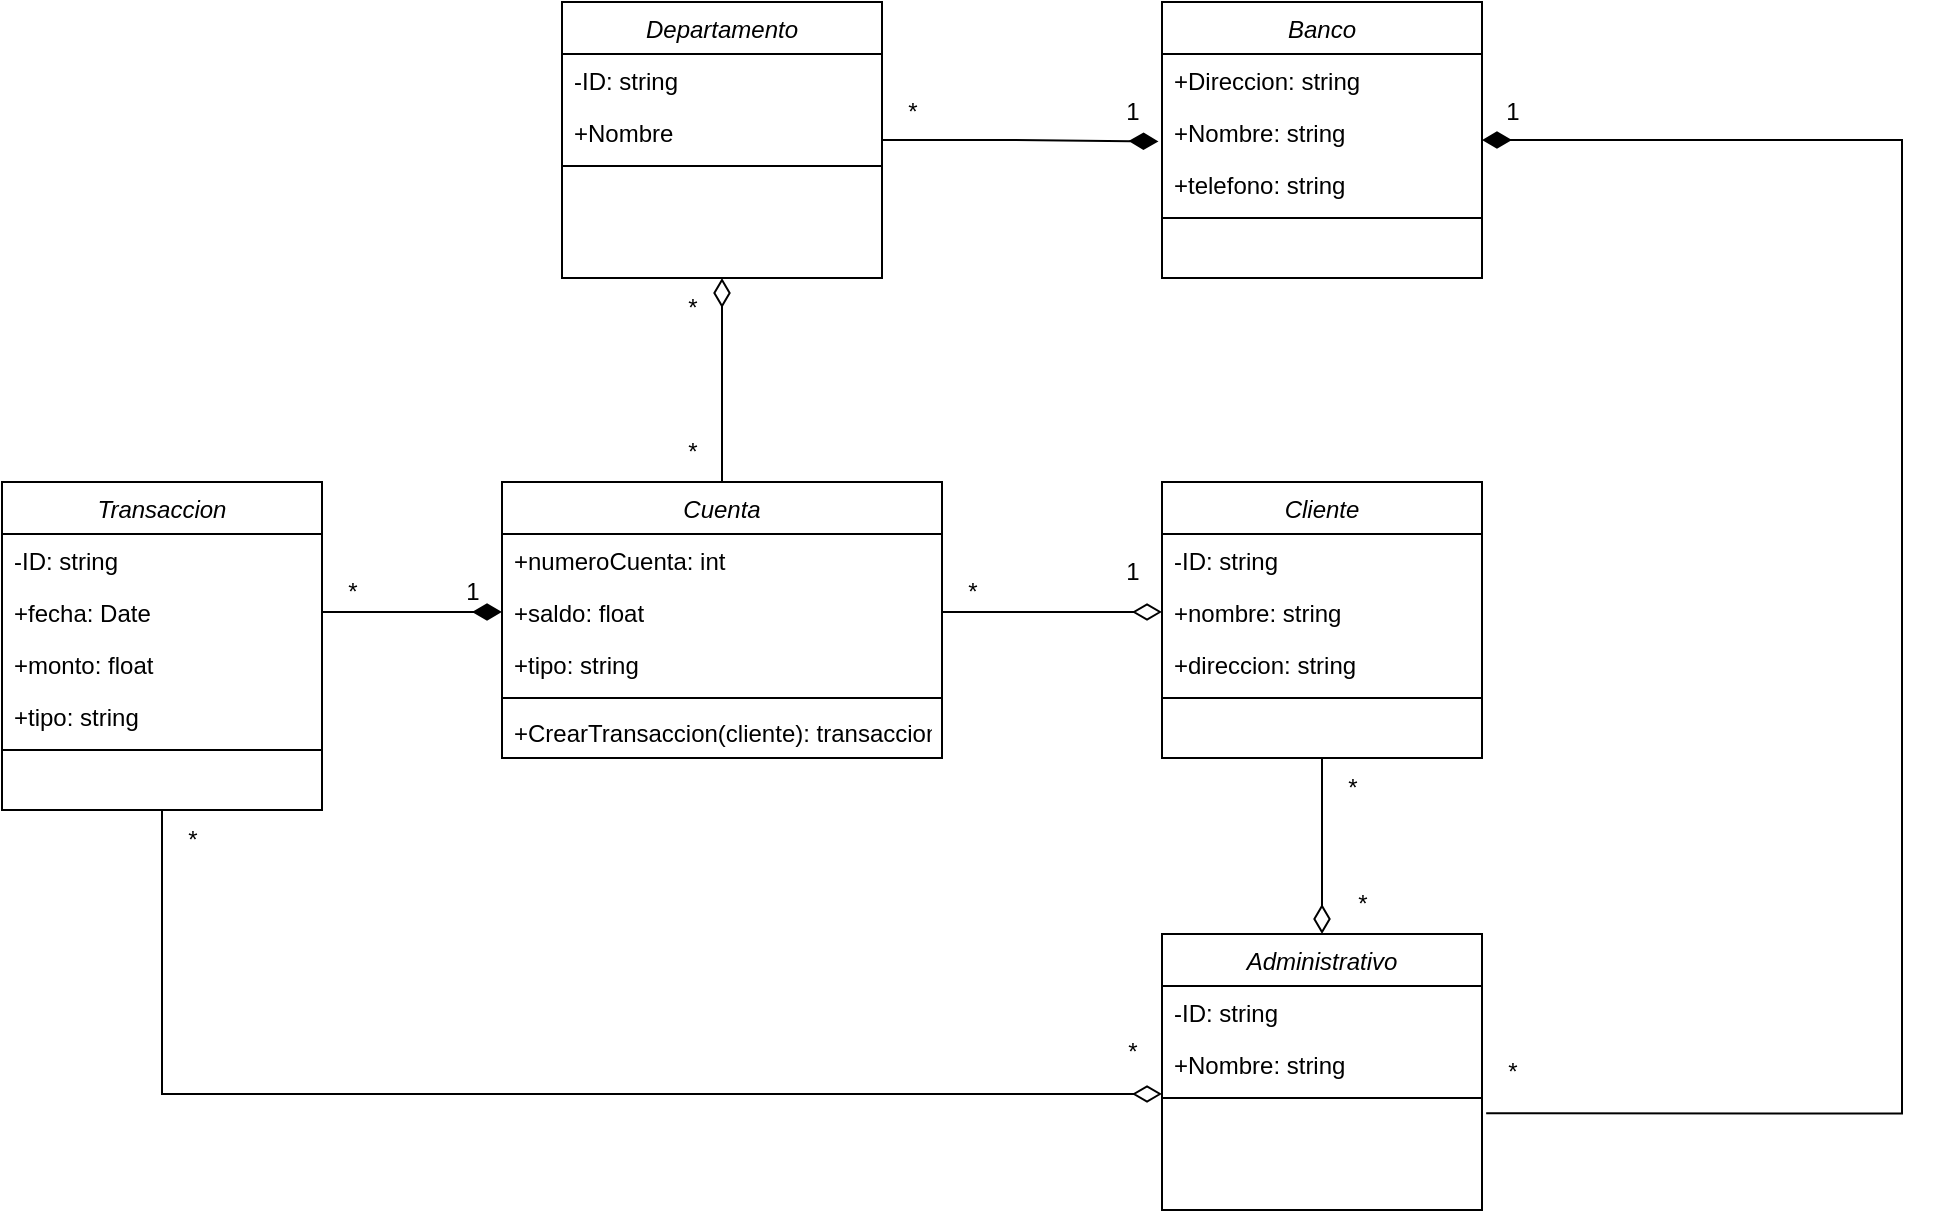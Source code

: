 <mxfile version="21.3.5" type="device">
  <diagram id="C5RBs43oDa-KdzZeNtuy" name="Page-1">
    <mxGraphModel dx="2181" dy="666" grid="1" gridSize="10" guides="1" tooltips="1" connect="1" arrows="1" fold="1" page="1" pageScale="1" pageWidth="827" pageHeight="1169" math="0" shadow="0">
      <root>
        <mxCell id="WIyWlLk6GJQsqaUBKTNV-0" />
        <mxCell id="WIyWlLk6GJQsqaUBKTNV-1" parent="WIyWlLk6GJQsqaUBKTNV-0" />
        <mxCell id="_wxs1GAgIPRM5CWNPIb3-49" style="edgeStyle=orthogonalEdgeStyle;rounded=0;orthogonalLoop=1;jettySize=auto;html=1;entryX=-0.011;entryY=0.681;entryDx=0;entryDy=0;entryPerimeter=0;endArrow=diamondThin;endFill=1;endSize=12;" edge="1" parent="WIyWlLk6GJQsqaUBKTNV-1" source="zkfFHV4jXpPFQw0GAbJ--0" target="_wxs1GAgIPRM5CWNPIb3-25">
          <mxGeometry relative="1" as="geometry" />
        </mxCell>
        <mxCell id="zkfFHV4jXpPFQw0GAbJ--0" value="Departamento" style="swimlane;fontStyle=2;align=center;verticalAlign=top;childLayout=stackLayout;horizontal=1;startSize=26;horizontalStack=0;resizeParent=1;resizeLast=0;collapsible=1;marginBottom=0;rounded=0;shadow=0;strokeWidth=1;" parent="WIyWlLk6GJQsqaUBKTNV-1" vertex="1">
          <mxGeometry x="270" y="50" width="160" height="138" as="geometry">
            <mxRectangle x="230" y="140" width="160" height="26" as="alternateBounds" />
          </mxGeometry>
        </mxCell>
        <mxCell id="zkfFHV4jXpPFQw0GAbJ--1" value="-ID: string" style="text;align=left;verticalAlign=top;spacingLeft=4;spacingRight=4;overflow=hidden;rotatable=0;points=[[0,0.5],[1,0.5]];portConstraint=eastwest;" parent="zkfFHV4jXpPFQw0GAbJ--0" vertex="1">
          <mxGeometry y="26" width="160" height="26" as="geometry" />
        </mxCell>
        <mxCell id="zkfFHV4jXpPFQw0GAbJ--2" value="+Nombre" style="text;align=left;verticalAlign=top;spacingLeft=4;spacingRight=4;overflow=hidden;rotatable=0;points=[[0,0.5],[1,0.5]];portConstraint=eastwest;rounded=0;shadow=0;html=0;" parent="zkfFHV4jXpPFQw0GAbJ--0" vertex="1">
          <mxGeometry y="52" width="160" height="26" as="geometry" />
        </mxCell>
        <mxCell id="zkfFHV4jXpPFQw0GAbJ--4" value="" style="line;html=1;strokeWidth=1;align=left;verticalAlign=middle;spacingTop=-1;spacingLeft=3;spacingRight=3;rotatable=0;labelPosition=right;points=[];portConstraint=eastwest;" parent="zkfFHV4jXpPFQw0GAbJ--0" vertex="1">
          <mxGeometry y="78" width="160" height="8" as="geometry" />
        </mxCell>
        <mxCell id="_wxs1GAgIPRM5CWNPIb3-30" style="edgeStyle=orthogonalEdgeStyle;rounded=0;orthogonalLoop=1;jettySize=auto;html=1;entryX=0;entryY=0.5;entryDx=0;entryDy=0;exitX=1;exitY=0.5;exitDx=0;exitDy=0;endArrow=diamondThin;endFill=0;endSize=12;" edge="1" parent="WIyWlLk6GJQsqaUBKTNV-1" source="_wxs1GAgIPRM5CWNPIb3-2" target="_wxs1GAgIPRM5CWNPIb3-8">
          <mxGeometry relative="1" as="geometry" />
        </mxCell>
        <mxCell id="_wxs1GAgIPRM5CWNPIb3-43" style="edgeStyle=orthogonalEdgeStyle;rounded=0;orthogonalLoop=1;jettySize=auto;html=1;entryX=0.5;entryY=1;entryDx=0;entryDy=0;endArrow=diamondThin;endFill=0;endSize=12;" edge="1" parent="WIyWlLk6GJQsqaUBKTNV-1" source="_wxs1GAgIPRM5CWNPIb3-0" target="zkfFHV4jXpPFQw0GAbJ--0">
          <mxGeometry relative="1" as="geometry" />
        </mxCell>
        <mxCell id="_wxs1GAgIPRM5CWNPIb3-0" value="Cuenta" style="swimlane;fontStyle=2;align=center;verticalAlign=top;childLayout=stackLayout;horizontal=1;startSize=26;horizontalStack=0;resizeParent=1;resizeLast=0;collapsible=1;marginBottom=0;rounded=0;shadow=0;strokeWidth=1;" vertex="1" parent="WIyWlLk6GJQsqaUBKTNV-1">
          <mxGeometry x="240" y="290" width="220" height="138" as="geometry">
            <mxRectangle x="230" y="140" width="160" height="26" as="alternateBounds" />
          </mxGeometry>
        </mxCell>
        <mxCell id="_wxs1GAgIPRM5CWNPIb3-1" value="+numeroCuenta: int" style="text;align=left;verticalAlign=top;spacingLeft=4;spacingRight=4;overflow=hidden;rotatable=0;points=[[0,0.5],[1,0.5]];portConstraint=eastwest;" vertex="1" parent="_wxs1GAgIPRM5CWNPIb3-0">
          <mxGeometry y="26" width="220" height="26" as="geometry" />
        </mxCell>
        <mxCell id="_wxs1GAgIPRM5CWNPIb3-2" value="+saldo: float" style="text;align=left;verticalAlign=top;spacingLeft=4;spacingRight=4;overflow=hidden;rotatable=0;points=[[0,0.5],[1,0.5]];portConstraint=eastwest;rounded=0;shadow=0;html=0;" vertex="1" parent="_wxs1GAgIPRM5CWNPIb3-0">
          <mxGeometry y="52" width="220" height="26" as="geometry" />
        </mxCell>
        <mxCell id="_wxs1GAgIPRM5CWNPIb3-3" value="+tipo: string" style="text;align=left;verticalAlign=top;spacingLeft=4;spacingRight=4;overflow=hidden;rotatable=0;points=[[0,0.5],[1,0.5]];portConstraint=eastwest;rounded=0;shadow=0;html=0;" vertex="1" parent="_wxs1GAgIPRM5CWNPIb3-0">
          <mxGeometry y="78" width="220" height="26" as="geometry" />
        </mxCell>
        <mxCell id="_wxs1GAgIPRM5CWNPIb3-4" value="" style="line;html=1;strokeWidth=1;align=left;verticalAlign=middle;spacingTop=-1;spacingLeft=3;spacingRight=3;rotatable=0;labelPosition=right;points=[];portConstraint=eastwest;" vertex="1" parent="_wxs1GAgIPRM5CWNPIb3-0">
          <mxGeometry y="104" width="220" height="8" as="geometry" />
        </mxCell>
        <mxCell id="_wxs1GAgIPRM5CWNPIb3-5" value="+CrearTransaccion(cliente): transaccion" style="text;align=left;verticalAlign=top;spacingLeft=4;spacingRight=4;overflow=hidden;rotatable=0;points=[[0,0.5],[1,0.5]];portConstraint=eastwest;" vertex="1" parent="_wxs1GAgIPRM5CWNPIb3-0">
          <mxGeometry y="112" width="220" height="26" as="geometry" />
        </mxCell>
        <mxCell id="_wxs1GAgIPRM5CWNPIb3-37" style="edgeStyle=orthogonalEdgeStyle;rounded=0;orthogonalLoop=1;jettySize=auto;html=1;entryX=0.5;entryY=0;entryDx=0;entryDy=0;endArrow=diamondThin;endFill=0;endSize=12;" edge="1" parent="WIyWlLk6GJQsqaUBKTNV-1" source="_wxs1GAgIPRM5CWNPIb3-6" target="_wxs1GAgIPRM5CWNPIb3-18">
          <mxGeometry relative="1" as="geometry" />
        </mxCell>
        <mxCell id="_wxs1GAgIPRM5CWNPIb3-6" value="Cliente" style="swimlane;fontStyle=2;align=center;verticalAlign=top;childLayout=stackLayout;horizontal=1;startSize=26;horizontalStack=0;resizeParent=1;resizeLast=0;collapsible=1;marginBottom=0;rounded=0;shadow=0;strokeWidth=1;" vertex="1" parent="WIyWlLk6GJQsqaUBKTNV-1">
          <mxGeometry x="570" y="290" width="160" height="138" as="geometry">
            <mxRectangle x="230" y="140" width="160" height="26" as="alternateBounds" />
          </mxGeometry>
        </mxCell>
        <mxCell id="_wxs1GAgIPRM5CWNPIb3-7" value="-ID: string" style="text;align=left;verticalAlign=top;spacingLeft=4;spacingRight=4;overflow=hidden;rotatable=0;points=[[0,0.5],[1,0.5]];portConstraint=eastwest;" vertex="1" parent="_wxs1GAgIPRM5CWNPIb3-6">
          <mxGeometry y="26" width="160" height="26" as="geometry" />
        </mxCell>
        <mxCell id="_wxs1GAgIPRM5CWNPIb3-8" value="+nombre: string" style="text;align=left;verticalAlign=top;spacingLeft=4;spacingRight=4;overflow=hidden;rotatable=0;points=[[0,0.5],[1,0.5]];portConstraint=eastwest;rounded=0;shadow=0;html=0;" vertex="1" parent="_wxs1GAgIPRM5CWNPIb3-6">
          <mxGeometry y="52" width="160" height="26" as="geometry" />
        </mxCell>
        <mxCell id="_wxs1GAgIPRM5CWNPIb3-9" value="+direccion: string" style="text;align=left;verticalAlign=top;spacingLeft=4;spacingRight=4;overflow=hidden;rotatable=0;points=[[0,0.5],[1,0.5]];portConstraint=eastwest;rounded=0;shadow=0;html=0;" vertex="1" parent="_wxs1GAgIPRM5CWNPIb3-6">
          <mxGeometry y="78" width="160" height="26" as="geometry" />
        </mxCell>
        <mxCell id="_wxs1GAgIPRM5CWNPIb3-10" value="" style="line;html=1;strokeWidth=1;align=left;verticalAlign=middle;spacingTop=-1;spacingLeft=3;spacingRight=3;rotatable=0;labelPosition=right;points=[];portConstraint=eastwest;" vertex="1" parent="_wxs1GAgIPRM5CWNPIb3-6">
          <mxGeometry y="104" width="160" height="8" as="geometry" />
        </mxCell>
        <mxCell id="_wxs1GAgIPRM5CWNPIb3-38" style="edgeStyle=orthogonalEdgeStyle;rounded=0;orthogonalLoop=1;jettySize=auto;html=1;entryX=0;entryY=1.077;entryDx=0;entryDy=0;entryPerimeter=0;endArrow=diamondThin;endFill=0;endSize=12;" edge="1" parent="WIyWlLk6GJQsqaUBKTNV-1" source="_wxs1GAgIPRM5CWNPIb3-12" target="_wxs1GAgIPRM5CWNPIb3-21">
          <mxGeometry relative="1" as="geometry" />
        </mxCell>
        <mxCell id="_wxs1GAgIPRM5CWNPIb3-12" value="Transaccion" style="swimlane;fontStyle=2;align=center;verticalAlign=top;childLayout=stackLayout;horizontal=1;startSize=26;horizontalStack=0;resizeParent=1;resizeLast=0;collapsible=1;marginBottom=0;rounded=0;shadow=0;strokeWidth=1;" vertex="1" parent="WIyWlLk6GJQsqaUBKTNV-1">
          <mxGeometry x="-10" y="290" width="160" height="164" as="geometry">
            <mxRectangle x="230" y="140" width="160" height="26" as="alternateBounds" />
          </mxGeometry>
        </mxCell>
        <mxCell id="_wxs1GAgIPRM5CWNPIb3-13" value="-ID: string" style="text;align=left;verticalAlign=top;spacingLeft=4;spacingRight=4;overflow=hidden;rotatable=0;points=[[0,0.5],[1,0.5]];portConstraint=eastwest;" vertex="1" parent="_wxs1GAgIPRM5CWNPIb3-12">
          <mxGeometry y="26" width="160" height="26" as="geometry" />
        </mxCell>
        <mxCell id="_wxs1GAgIPRM5CWNPIb3-14" value="+fecha: Date" style="text;align=left;verticalAlign=top;spacingLeft=4;spacingRight=4;overflow=hidden;rotatable=0;points=[[0,0.5],[1,0.5]];portConstraint=eastwest;rounded=0;shadow=0;html=0;" vertex="1" parent="_wxs1GAgIPRM5CWNPIb3-12">
          <mxGeometry y="52" width="160" height="26" as="geometry" />
        </mxCell>
        <mxCell id="_wxs1GAgIPRM5CWNPIb3-15" value="+monto: float" style="text;align=left;verticalAlign=top;spacingLeft=4;spacingRight=4;overflow=hidden;rotatable=0;points=[[0,0.5],[1,0.5]];portConstraint=eastwest;rounded=0;shadow=0;html=0;" vertex="1" parent="_wxs1GAgIPRM5CWNPIb3-12">
          <mxGeometry y="78" width="160" height="26" as="geometry" />
        </mxCell>
        <mxCell id="_wxs1GAgIPRM5CWNPIb3-36" value="+tipo: string" style="text;align=left;verticalAlign=top;spacingLeft=4;spacingRight=4;overflow=hidden;rotatable=0;points=[[0,0.5],[1,0.5]];portConstraint=eastwest;rounded=0;shadow=0;html=0;" vertex="1" parent="_wxs1GAgIPRM5CWNPIb3-12">
          <mxGeometry y="104" width="160" height="26" as="geometry" />
        </mxCell>
        <mxCell id="_wxs1GAgIPRM5CWNPIb3-16" value="" style="line;html=1;strokeWidth=1;align=left;verticalAlign=middle;spacingTop=-1;spacingLeft=3;spacingRight=3;rotatable=0;labelPosition=right;points=[];portConstraint=eastwest;" vertex="1" parent="_wxs1GAgIPRM5CWNPIb3-12">
          <mxGeometry y="130" width="160" height="8" as="geometry" />
        </mxCell>
        <mxCell id="_wxs1GAgIPRM5CWNPIb3-18" value="Administrativo" style="swimlane;fontStyle=2;align=center;verticalAlign=top;childLayout=stackLayout;horizontal=1;startSize=26;horizontalStack=0;resizeParent=1;resizeLast=0;collapsible=1;marginBottom=0;rounded=0;shadow=0;strokeWidth=1;" vertex="1" parent="WIyWlLk6GJQsqaUBKTNV-1">
          <mxGeometry x="570" y="516" width="160" height="138" as="geometry">
            <mxRectangle x="230" y="140" width="160" height="26" as="alternateBounds" />
          </mxGeometry>
        </mxCell>
        <mxCell id="_wxs1GAgIPRM5CWNPIb3-19" value="-ID: string" style="text;align=left;verticalAlign=top;spacingLeft=4;spacingRight=4;overflow=hidden;rotatable=0;points=[[0,0.5],[1,0.5]];portConstraint=eastwest;" vertex="1" parent="_wxs1GAgIPRM5CWNPIb3-18">
          <mxGeometry y="26" width="160" height="26" as="geometry" />
        </mxCell>
        <mxCell id="_wxs1GAgIPRM5CWNPIb3-21" value="+Nombre: string" style="text;align=left;verticalAlign=top;spacingLeft=4;spacingRight=4;overflow=hidden;rotatable=0;points=[[0,0.5],[1,0.5]];portConstraint=eastwest;rounded=0;shadow=0;html=0;" vertex="1" parent="_wxs1GAgIPRM5CWNPIb3-18">
          <mxGeometry y="52" width="160" height="26" as="geometry" />
        </mxCell>
        <mxCell id="_wxs1GAgIPRM5CWNPIb3-22" value="" style="line;html=1;strokeWidth=1;align=left;verticalAlign=middle;spacingTop=-1;spacingLeft=3;spacingRight=3;rotatable=0;labelPosition=right;points=[];portConstraint=eastwest;" vertex="1" parent="_wxs1GAgIPRM5CWNPIb3-18">
          <mxGeometry y="78" width="160" height="8" as="geometry" />
        </mxCell>
        <mxCell id="_wxs1GAgIPRM5CWNPIb3-52" style="edgeStyle=orthogonalEdgeStyle;rounded=0;orthogonalLoop=1;jettySize=auto;html=1;entryX=1.013;entryY=0.141;entryDx=0;entryDy=0;entryPerimeter=0;endArrow=none;endFill=0;startArrow=diamondThin;startFill=1;startSize=12;" edge="1" parent="WIyWlLk6GJQsqaUBKTNV-1" source="_wxs1GAgIPRM5CWNPIb3-24">
          <mxGeometry relative="1" as="geometry">
            <mxPoint x="732.08" y="605.666" as="targetPoint" />
            <Array as="points">
              <mxPoint x="940" y="119" />
              <mxPoint x="940" y="606" />
            </Array>
          </mxGeometry>
        </mxCell>
        <mxCell id="_wxs1GAgIPRM5CWNPIb3-24" value="Banco" style="swimlane;fontStyle=2;align=center;verticalAlign=top;childLayout=stackLayout;horizontal=1;startSize=26;horizontalStack=0;resizeParent=1;resizeLast=0;collapsible=1;marginBottom=0;rounded=0;shadow=0;strokeWidth=1;" vertex="1" parent="WIyWlLk6GJQsqaUBKTNV-1">
          <mxGeometry x="570" y="50" width="160" height="138" as="geometry">
            <mxRectangle x="230" y="140" width="160" height="26" as="alternateBounds" />
          </mxGeometry>
        </mxCell>
        <mxCell id="_wxs1GAgIPRM5CWNPIb3-26" value="+Direccion: string" style="text;align=left;verticalAlign=top;spacingLeft=4;spacingRight=4;overflow=hidden;rotatable=0;points=[[0,0.5],[1,0.5]];portConstraint=eastwest;rounded=0;shadow=0;html=0;" vertex="1" parent="_wxs1GAgIPRM5CWNPIb3-24">
          <mxGeometry y="26" width="160" height="26" as="geometry" />
        </mxCell>
        <mxCell id="_wxs1GAgIPRM5CWNPIb3-25" value="+Nombre: string" style="text;align=left;verticalAlign=top;spacingLeft=4;spacingRight=4;overflow=hidden;rotatable=0;points=[[0,0.5],[1,0.5]];portConstraint=eastwest;" vertex="1" parent="_wxs1GAgIPRM5CWNPIb3-24">
          <mxGeometry y="52" width="160" height="26" as="geometry" />
        </mxCell>
        <mxCell id="_wxs1GAgIPRM5CWNPIb3-27" value="+telefono: string" style="text;align=left;verticalAlign=top;spacingLeft=4;spacingRight=4;overflow=hidden;rotatable=0;points=[[0,0.5],[1,0.5]];portConstraint=eastwest;rounded=0;shadow=0;html=0;" vertex="1" parent="_wxs1GAgIPRM5CWNPIb3-24">
          <mxGeometry y="78" width="160" height="26" as="geometry" />
        </mxCell>
        <mxCell id="_wxs1GAgIPRM5CWNPIb3-28" value="" style="line;html=1;strokeWidth=1;align=left;verticalAlign=middle;spacingTop=-1;spacingLeft=3;spacingRight=3;rotatable=0;labelPosition=right;points=[];portConstraint=eastwest;" vertex="1" parent="_wxs1GAgIPRM5CWNPIb3-24">
          <mxGeometry y="104" width="160" height="8" as="geometry" />
        </mxCell>
        <mxCell id="_wxs1GAgIPRM5CWNPIb3-31" style="edgeStyle=orthogonalEdgeStyle;rounded=0;orthogonalLoop=1;jettySize=auto;html=1;entryX=0;entryY=0.5;entryDx=0;entryDy=0;endArrow=diamondThin;endFill=1;endSize=12;" edge="1" parent="WIyWlLk6GJQsqaUBKTNV-1" source="_wxs1GAgIPRM5CWNPIb3-14" target="_wxs1GAgIPRM5CWNPIb3-2">
          <mxGeometry relative="1" as="geometry" />
        </mxCell>
        <mxCell id="_wxs1GAgIPRM5CWNPIb3-32" value="*" style="text;html=1;align=center;verticalAlign=middle;resizable=0;points=[];autosize=1;strokeColor=none;fillColor=none;" vertex="1" parent="WIyWlLk6GJQsqaUBKTNV-1">
          <mxGeometry x="150" y="330" width="30" height="30" as="geometry" />
        </mxCell>
        <mxCell id="_wxs1GAgIPRM5CWNPIb3-33" value="1" style="text;html=1;align=center;verticalAlign=middle;resizable=0;points=[];autosize=1;strokeColor=none;fillColor=none;" vertex="1" parent="WIyWlLk6GJQsqaUBKTNV-1">
          <mxGeometry x="210" y="330" width="30" height="30" as="geometry" />
        </mxCell>
        <mxCell id="_wxs1GAgIPRM5CWNPIb3-34" value="1" style="text;html=1;align=center;verticalAlign=middle;resizable=0;points=[];autosize=1;strokeColor=none;fillColor=none;" vertex="1" parent="WIyWlLk6GJQsqaUBKTNV-1">
          <mxGeometry x="540" y="320" width="30" height="30" as="geometry" />
        </mxCell>
        <mxCell id="_wxs1GAgIPRM5CWNPIb3-35" value="*" style="text;html=1;align=center;verticalAlign=middle;resizable=0;points=[];autosize=1;strokeColor=none;fillColor=none;" vertex="1" parent="WIyWlLk6GJQsqaUBKTNV-1">
          <mxGeometry x="460" y="330" width="30" height="30" as="geometry" />
        </mxCell>
        <mxCell id="_wxs1GAgIPRM5CWNPIb3-39" value="*" style="text;html=1;align=center;verticalAlign=middle;resizable=0;points=[];autosize=1;strokeColor=none;fillColor=none;" vertex="1" parent="WIyWlLk6GJQsqaUBKTNV-1">
          <mxGeometry x="650" y="428" width="30" height="30" as="geometry" />
        </mxCell>
        <mxCell id="_wxs1GAgIPRM5CWNPIb3-40" value="*" style="text;html=1;align=center;verticalAlign=middle;resizable=0;points=[];autosize=1;strokeColor=none;fillColor=none;" vertex="1" parent="WIyWlLk6GJQsqaUBKTNV-1">
          <mxGeometry x="655" y="486" width="30" height="30" as="geometry" />
        </mxCell>
        <mxCell id="_wxs1GAgIPRM5CWNPIb3-41" value="*" style="text;html=1;align=center;verticalAlign=middle;resizable=0;points=[];autosize=1;strokeColor=none;fillColor=none;" vertex="1" parent="WIyWlLk6GJQsqaUBKTNV-1">
          <mxGeometry x="540" y="560" width="30" height="30" as="geometry" />
        </mxCell>
        <mxCell id="_wxs1GAgIPRM5CWNPIb3-42" value="*" style="text;html=1;align=center;verticalAlign=middle;resizable=0;points=[];autosize=1;strokeColor=none;fillColor=none;" vertex="1" parent="WIyWlLk6GJQsqaUBKTNV-1">
          <mxGeometry x="70" y="454" width="30" height="30" as="geometry" />
        </mxCell>
        <mxCell id="_wxs1GAgIPRM5CWNPIb3-44" value="*" style="text;html=1;align=center;verticalAlign=middle;resizable=0;points=[];autosize=1;strokeColor=none;fillColor=none;" vertex="1" parent="WIyWlLk6GJQsqaUBKTNV-1">
          <mxGeometry x="320" y="260" width="30" height="30" as="geometry" />
        </mxCell>
        <mxCell id="_wxs1GAgIPRM5CWNPIb3-45" value="*" style="text;html=1;align=center;verticalAlign=middle;resizable=0;points=[];autosize=1;strokeColor=none;fillColor=none;" vertex="1" parent="WIyWlLk6GJQsqaUBKTNV-1">
          <mxGeometry x="320" y="188" width="30" height="30" as="geometry" />
        </mxCell>
        <mxCell id="_wxs1GAgIPRM5CWNPIb3-50" value="*" style="text;html=1;align=center;verticalAlign=middle;resizable=0;points=[];autosize=1;strokeColor=none;fillColor=none;" vertex="1" parent="WIyWlLk6GJQsqaUBKTNV-1">
          <mxGeometry x="430" y="90" width="30" height="30" as="geometry" />
        </mxCell>
        <mxCell id="_wxs1GAgIPRM5CWNPIb3-51" value="1" style="text;html=1;align=center;verticalAlign=middle;resizable=0;points=[];autosize=1;strokeColor=none;fillColor=none;" vertex="1" parent="WIyWlLk6GJQsqaUBKTNV-1">
          <mxGeometry x="540" y="90" width="30" height="30" as="geometry" />
        </mxCell>
        <mxCell id="_wxs1GAgIPRM5CWNPIb3-53" value="1" style="text;html=1;align=center;verticalAlign=middle;resizable=0;points=[];autosize=1;strokeColor=none;fillColor=none;" vertex="1" parent="WIyWlLk6GJQsqaUBKTNV-1">
          <mxGeometry x="730" y="90" width="30" height="30" as="geometry" />
        </mxCell>
        <mxCell id="_wxs1GAgIPRM5CWNPIb3-54" value="*" style="text;html=1;align=center;verticalAlign=middle;resizable=0;points=[];autosize=1;strokeColor=none;fillColor=none;" vertex="1" parent="WIyWlLk6GJQsqaUBKTNV-1">
          <mxGeometry x="730" y="570" width="30" height="30" as="geometry" />
        </mxCell>
      </root>
    </mxGraphModel>
  </diagram>
</mxfile>
